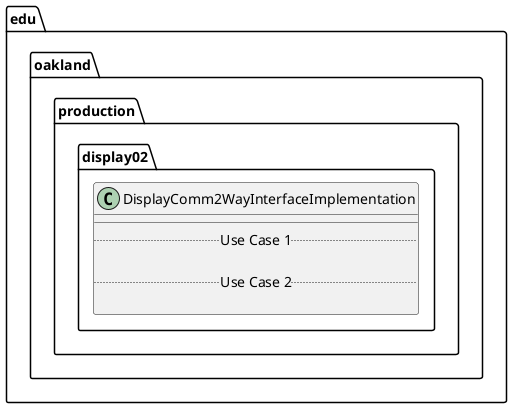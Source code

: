 @startuml DisplayComm2WayInterfaceImplementation

package edu.oakland.production.display02 {
    class DisplayComm2WayInterfaceImplementation {
        __
        .. Use Case 1 ..

        .. Use Case 2 ..

    }
}

@enduml
